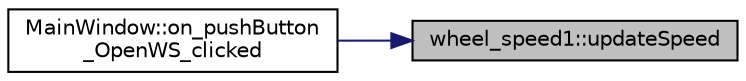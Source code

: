 digraph "wheel_speed1::updateSpeed"
{
 // LATEX_PDF_SIZE
  edge [fontname="Helvetica",fontsize="10",labelfontname="Helvetica",labelfontsize="10"];
  node [fontname="Helvetica",fontsize="10",shape=record];
  rankdir="RL";
  Node1 [label="wheel_speed1::updateSpeed",height=0.2,width=0.4,color="black", fillcolor="grey75", style="filled", fontcolor="black",tooltip="Zmiana wartości prędkości wybranego koła na zadaną wartość. Aktualizowanie wykresu."];
  Node1 -> Node2 [dir="back",color="midnightblue",fontsize="10",style="solid",fontname="Helvetica"];
  Node2 [label="MainWindow::on_pushButton\l_OpenWS_clicked",height=0.2,width=0.4,color="black", fillcolor="white", style="filled",URL="$class_main_window.html#af0b10bc32193910f20c8fa157c217ae1",tooltip="Slot przycisku \"Wheel Speed\". Otwiera okno klasy Wheel Speed."];
}
